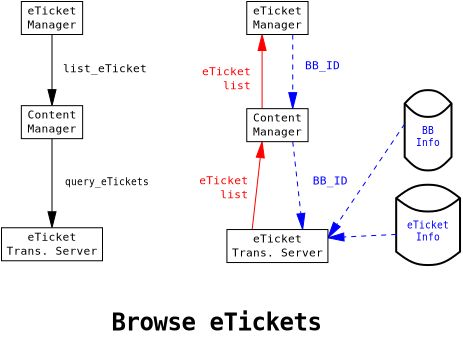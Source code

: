 <?xml version="1.0"?>
<dia:diagram xmlns:dia="http://www.lysator.liu.se/~alla/dia/">
  <dia:layer name="Background" visible="true">
    <dia:object type="Standard - Text" version="0" id="O0">
      <dia:attribute name="obj_pos">
        <dia:point val="7.762,12.462"/>
      </dia:attribute>
      <dia:attribute name="obj_bb">
        <dia:rectangle val="2.196,11.243;13.328,12.743"/>
      </dia:attribute>
      <dia:attribute name="text">
        <dia:composite type="text">
          <dia:attribute name="string">
            <dia:string>#Browse eTickets#</dia:string>
          </dia:attribute>
          <dia:attribute name="font">
            <dia:font name="Courier-Bold"/>
          </dia:attribute>
          <dia:attribute name="height">
            <dia:real val="1.5"/>
          </dia:attribute>
          <dia:attribute name="pos">
            <dia:point val="7.762,12.462"/>
          </dia:attribute>
          <dia:attribute name="color">
            <dia:color val="#000000"/>
          </dia:attribute>
          <dia:attribute name="alignment">
            <dia:enum val="1"/>
          </dia:attribute>
        </dia:composite>
      </dia:attribute>
    </dia:object>
    <dia:group>
      <dia:object type="Standard - Line" version="0" id="O1">
        <dia:attribute name="obj_pos">
          <dia:point val="-0.631,2.875"/>
        </dia:attribute>
        <dia:attribute name="obj_bb">
          <dia:rectangle val="-1.032,2.875;-0.231,7.33"/>
        </dia:attribute>
        <dia:attribute name="conn_endpoints">
          <dia:point val="-0.631,2.875"/>
          <dia:point val="-0.631,7.33"/>
        </dia:attribute>
        <dia:attribute name="numcp">
          <dia:int val="1"/>
        </dia:attribute>
        <dia:attribute name="line_width">
          <dia:real val="0"/>
        </dia:attribute>
        <dia:attribute name="end_arrow">
          <dia:enum val="3"/>
        </dia:attribute>
        <dia:attribute name="end_arrow_length">
          <dia:real val="0.8"/>
        </dia:attribute>
        <dia:attribute name="end_arrow_width">
          <dia:real val="0.4"/>
        </dia:attribute>
        <dia:connections>
          <dia:connection handle="0" to="O5" connection="13"/>
          <dia:connection handle="1" to="O6" connection="2"/>
        </dia:connections>
      </dia:object>
      <dia:object type="Standard - Text" version="0" id="O2">
        <dia:attribute name="obj_pos">
          <dia:point val="0.022,5.208"/>
        </dia:attribute>
        <dia:attribute name="obj_bb">
          <dia:rectangle val="0.022,4.662;4.491,5.262"/>
        </dia:attribute>
        <dia:attribute name="text">
          <dia:composite type="text">
            <dia:attribute name="string">
              <dia:string>#query_eTickets#</dia:string>
            </dia:attribute>
            <dia:attribute name="font">
              <dia:font name="Courier"/>
            </dia:attribute>
            <dia:attribute name="height">
              <dia:real val="0.6"/>
            </dia:attribute>
            <dia:attribute name="pos">
              <dia:point val="0.022,5.208"/>
            </dia:attribute>
            <dia:attribute name="color">
              <dia:color val="#000000"/>
            </dia:attribute>
            <dia:attribute name="alignment">
              <dia:enum val="0"/>
            </dia:attribute>
          </dia:composite>
        </dia:attribute>
      </dia:object>
      <dia:object type="Standard - Text" version="0" id="O3">
        <dia:attribute name="obj_pos">
          <dia:point val="-0.078,-0.442"/>
        </dia:attribute>
        <dia:attribute name="obj_bb">
          <dia:rectangle val="-0.078,-1.063;4.391,-0.363"/>
        </dia:attribute>
        <dia:attribute name="text">
          <dia:composite type="text">
            <dia:attribute name="string">
              <dia:string>#list_eTicket#</dia:string>
            </dia:attribute>
            <dia:attribute name="font">
              <dia:font name="Courier"/>
            </dia:attribute>
            <dia:attribute name="height">
              <dia:real val="0.7"/>
            </dia:attribute>
            <dia:attribute name="pos">
              <dia:point val="-0.078,-0.442"/>
            </dia:attribute>
            <dia:attribute name="color">
              <dia:color val="#000000"/>
            </dia:attribute>
            <dia:attribute name="alignment">
              <dia:enum val="0"/>
            </dia:attribute>
          </dia:composite>
        </dia:attribute>
      </dia:object>
      <dia:object type="Standard - Line" version="0" id="O4">
        <dia:attribute name="obj_pos">
          <dia:point val="-0.631,-2.333"/>
        </dia:attribute>
        <dia:attribute name="obj_bb">
          <dia:rectangle val="-1.032,-2.333;-0.231,1.225"/>
        </dia:attribute>
        <dia:attribute name="conn_endpoints">
          <dia:point val="-0.631,-2.333"/>
          <dia:point val="-0.631,1.225"/>
        </dia:attribute>
        <dia:attribute name="numcp">
          <dia:int val="1"/>
        </dia:attribute>
        <dia:attribute name="line_width">
          <dia:real val="0"/>
        </dia:attribute>
        <dia:attribute name="end_arrow">
          <dia:enum val="3"/>
        </dia:attribute>
        <dia:attribute name="end_arrow_length">
          <dia:real val="0.8"/>
        </dia:attribute>
        <dia:attribute name="end_arrow_width">
          <dia:real val="0.4"/>
        </dia:attribute>
        <dia:connections>
          <dia:connection handle="0" to="O7" connection="13"/>
          <dia:connection handle="1" to="O5" connection="2"/>
        </dia:connections>
      </dia:object>
      <dia:object type="Flowchart - Box" version="0" id="O5">
        <dia:attribute name="obj_pos">
          <dia:point val="-2.164,1.225"/>
        </dia:attribute>
        <dia:attribute name="obj_bb">
          <dia:rectangle val="-2.189,1.2;0.926,2.9"/>
        </dia:attribute>
        <dia:attribute name="elem_corner">
          <dia:point val="-2.164,1.225"/>
        </dia:attribute>
        <dia:attribute name="elem_width">
          <dia:real val="3.065"/>
        </dia:attribute>
        <dia:attribute name="elem_height">
          <dia:real val="1.65"/>
        </dia:attribute>
        <dia:attribute name="border_width">
          <dia:real val="0.05"/>
        </dia:attribute>
        <dia:attribute name="show_background">
          <dia:boolean val="true"/>
        </dia:attribute>
        <dia:attribute name="padding">
          <dia:real val="0.1"/>
        </dia:attribute>
        <dia:attribute name="text">
          <dia:composite type="text">
            <dia:attribute name="string">
              <dia:string>#Content
Manager#</dia:string>
            </dia:attribute>
            <dia:attribute name="font">
              <dia:font name="Courier"/>
            </dia:attribute>
            <dia:attribute name="height">
              <dia:real val="0.7"/>
            </dia:attribute>
            <dia:attribute name="pos">
              <dia:point val="-0.631,1.97"/>
            </dia:attribute>
            <dia:attribute name="color">
              <dia:color val="#000000"/>
            </dia:attribute>
            <dia:attribute name="alignment">
              <dia:enum val="1"/>
            </dia:attribute>
          </dia:composite>
        </dia:attribute>
      </dia:object>
      <dia:object type="Flowchart - Box" version="0" id="O6">
        <dia:attribute name="obj_pos">
          <dia:point val="-3.156,7.33"/>
        </dia:attribute>
        <dia:attribute name="obj_bb">
          <dia:rectangle val="-3.181,7.305;1.918,9.005"/>
        </dia:attribute>
        <dia:attribute name="elem_corner">
          <dia:point val="-3.156,7.33"/>
        </dia:attribute>
        <dia:attribute name="elem_width">
          <dia:real val="5.05"/>
        </dia:attribute>
        <dia:attribute name="elem_height">
          <dia:real val="1.65"/>
        </dia:attribute>
        <dia:attribute name="border_width">
          <dia:real val="0.05"/>
        </dia:attribute>
        <dia:attribute name="show_background">
          <dia:boolean val="true"/>
        </dia:attribute>
        <dia:attribute name="padding">
          <dia:real val="0.1"/>
        </dia:attribute>
        <dia:attribute name="text">
          <dia:composite type="text">
            <dia:attribute name="string">
              <dia:string>#eTicket
Trans. Server#</dia:string>
            </dia:attribute>
            <dia:attribute name="font">
              <dia:font name="Courier"/>
            </dia:attribute>
            <dia:attribute name="height">
              <dia:real val="0.7"/>
            </dia:attribute>
            <dia:attribute name="pos">
              <dia:point val="-0.631,8.075"/>
            </dia:attribute>
            <dia:attribute name="color">
              <dia:color val="#000000"/>
            </dia:attribute>
            <dia:attribute name="alignment">
              <dia:enum val="1"/>
            </dia:attribute>
          </dia:composite>
        </dia:attribute>
      </dia:object>
      <dia:object type="Flowchart - Box" version="0" id="O7">
        <dia:attribute name="obj_pos">
          <dia:point val="-2.164,-3.983"/>
        </dia:attribute>
        <dia:attribute name="obj_bb">
          <dia:rectangle val="-2.189,-4.008;0.926,-2.308"/>
        </dia:attribute>
        <dia:attribute name="elem_corner">
          <dia:point val="-2.164,-3.983"/>
        </dia:attribute>
        <dia:attribute name="elem_width">
          <dia:real val="3.065"/>
        </dia:attribute>
        <dia:attribute name="elem_height">
          <dia:real val="1.65"/>
        </dia:attribute>
        <dia:attribute name="border_width">
          <dia:real val="0.05"/>
        </dia:attribute>
        <dia:attribute name="show_background">
          <dia:boolean val="true"/>
        </dia:attribute>
        <dia:attribute name="padding">
          <dia:real val="0.1"/>
        </dia:attribute>
        <dia:attribute name="text">
          <dia:composite type="text">
            <dia:attribute name="string">
              <dia:string>#eTicket
Manager#</dia:string>
            </dia:attribute>
            <dia:attribute name="font">
              <dia:font name="Courier"/>
            </dia:attribute>
            <dia:attribute name="height">
              <dia:real val="0.7"/>
            </dia:attribute>
            <dia:attribute name="pos">
              <dia:point val="-0.631,-3.238"/>
            </dia:attribute>
            <dia:attribute name="color">
              <dia:color val="#000000"/>
            </dia:attribute>
            <dia:attribute name="alignment">
              <dia:enum val="1"/>
            </dia:attribute>
          </dia:composite>
        </dia:attribute>
      </dia:object>
    </dia:group>
    <dia:group>
      <dia:object type="Standard - Line" version="0" id="O8">
        <dia:attribute name="obj_pos">
          <dia:point val="11.406,3.025"/>
        </dia:attribute>
        <dia:attribute name="obj_bb">
          <dia:rectangle val="11.406,3.025;12.3,7.464"/>
        </dia:attribute>
        <dia:attribute name="conn_endpoints">
          <dia:point val="11.406,3.025"/>
          <dia:point val="11.902,7.419"/>
        </dia:attribute>
        <dia:attribute name="numcp">
          <dia:int val="1"/>
        </dia:attribute>
        <dia:attribute name="line_color">
          <dia:color val="#0000ff"/>
        </dia:attribute>
        <dia:attribute name="line_width">
          <dia:real val="0"/>
        </dia:attribute>
        <dia:attribute name="line_style">
          <dia:enum val="1"/>
        </dia:attribute>
        <dia:attribute name="end_arrow">
          <dia:enum val="3"/>
        </dia:attribute>
        <dia:attribute name="end_arrow_length">
          <dia:real val="0.8"/>
        </dia:attribute>
        <dia:attribute name="end_arrow_width">
          <dia:real val="0.4"/>
        </dia:attribute>
        <dia:attribute name="dashlength">
          <dia:real val="0.25"/>
        </dia:attribute>
        <dia:connections>
          <dia:connection handle="0" to="O18" connection="14"/>
          <dia:connection handle="1" to="O19" connection="3"/>
        </dia:connections>
      </dia:object>
      <dia:object type="Standard - Text" version="0" id="O9">
        <dia:attribute name="obj_pos">
          <dia:point val="12.412,5.162"/>
        </dia:attribute>
        <dia:attribute name="obj_bb">
          <dia:rectangle val="12.412,4.542;14.566,5.242"/>
        </dia:attribute>
        <dia:attribute name="text">
          <dia:composite type="text">
            <dia:attribute name="string">
              <dia:string>#BB_ID#</dia:string>
            </dia:attribute>
            <dia:attribute name="font">
              <dia:font name="Courier"/>
            </dia:attribute>
            <dia:attribute name="height">
              <dia:real val="0.7"/>
            </dia:attribute>
            <dia:attribute name="pos">
              <dia:point val="12.412,5.162"/>
            </dia:attribute>
            <dia:attribute name="color">
              <dia:color val="#0000ff"/>
            </dia:attribute>
            <dia:attribute name="alignment">
              <dia:enum val="0"/>
            </dia:attribute>
          </dia:composite>
        </dia:attribute>
      </dia:object>
      <dia:object type="Standard - Line" version="0" id="O10">
        <dia:attribute name="obj_pos">
          <dia:point val="9.377,7.419"/>
        </dia:attribute>
        <dia:attribute name="obj_bb">
          <dia:rectangle val="9.377,2.98;10.271,7.419"/>
        </dia:attribute>
        <dia:attribute name="conn_endpoints">
          <dia:point val="9.377,7.419"/>
          <dia:point val="9.873,3.025"/>
        </dia:attribute>
        <dia:attribute name="numcp">
          <dia:int val="1"/>
        </dia:attribute>
        <dia:attribute name="line_color">
          <dia:color val="#ff0000"/>
        </dia:attribute>
        <dia:attribute name="line_width">
          <dia:real val="0"/>
        </dia:attribute>
        <dia:attribute name="end_arrow">
          <dia:enum val="3"/>
        </dia:attribute>
        <dia:attribute name="end_arrow_length">
          <dia:real val="0.8"/>
        </dia:attribute>
        <dia:attribute name="end_arrow_width">
          <dia:real val="0.4"/>
        </dia:attribute>
        <dia:connections>
          <dia:connection handle="0" to="O19" connection="1"/>
          <dia:connection handle="1" to="O18" connection="12"/>
        </dia:connections>
      </dia:object>
      <dia:object type="Flowchart - Magnetic Disk" version="0" id="O11">
        <dia:attribute name="obj_pos">
          <dia:point val="16.578,5.28"/>
        </dia:attribute>
        <dia:attribute name="obj_bb">
          <dia:rectangle val="16.578,5.28;19.77,9.094"/>
        </dia:attribute>
        <dia:attribute name="elem_corner">
          <dia:point val="16.578,5.28"/>
        </dia:attribute>
        <dia:attribute name="elem_width">
          <dia:real val="3.192"/>
        </dia:attribute>
        <dia:attribute name="elem_height">
          <dia:real val="3.814"/>
        </dia:attribute>
        <dia:attribute name="border_width">
          <dia:real val="0"/>
        </dia:attribute>
        <dia:attribute name="border_color">
          <dia:color val="#0000ff"/>
        </dia:attribute>
        <dia:attribute name="show_background">
          <dia:boolean val="true"/>
        </dia:attribute>
        <dia:attribute name="flip_horizontal">
          <dia:boolean val="false"/>
        </dia:attribute>
        <dia:attribute name="flip_vertical">
          <dia:boolean val="false"/>
        </dia:attribute>
        <dia:attribute name="padding">
          <dia:real val="0.354"/>
        </dia:attribute>
        <dia:attribute name="text">
          <dia:composite type="text">
            <dia:attribute name="string">
              <dia:string>#eTicket
Info#</dia:string>
            </dia:attribute>
            <dia:attribute name="font">
              <dia:font name="Courier"/>
            </dia:attribute>
            <dia:attribute name="height">
              <dia:real val="0.6"/>
            </dia:attribute>
            <dia:attribute name="pos">
              <dia:point val="18.174,7.451"/>
            </dia:attribute>
            <dia:attribute name="color">
              <dia:color val="#0000ff"/>
            </dia:attribute>
            <dia:attribute name="alignment">
              <dia:enum val="1"/>
            </dia:attribute>
          </dia:composite>
        </dia:attribute>
      </dia:object>
      <dia:object type="Standard - Line" version="0" id="O12">
        <dia:attribute name="obj_pos">
          <dia:point val="16.578,7.664"/>
        </dia:attribute>
        <dia:attribute name="obj_bb">
          <dia:rectangle val="13.145,7.432;16.578,8.231"/>
        </dia:attribute>
        <dia:attribute name="conn_endpoints">
          <dia:point val="16.578,7.664"/>
          <dia:point val="13.165,7.832"/>
        </dia:attribute>
        <dia:attribute name="numcp">
          <dia:int val="1"/>
        </dia:attribute>
        <dia:attribute name="line_color">
          <dia:color val="#0000ff"/>
        </dia:attribute>
        <dia:attribute name="line_width">
          <dia:real val="0"/>
        </dia:attribute>
        <dia:attribute name="line_style">
          <dia:enum val="1"/>
        </dia:attribute>
        <dia:attribute name="end_arrow">
          <dia:enum val="3"/>
        </dia:attribute>
        <dia:attribute name="end_arrow_length">
          <dia:real val="0.8"/>
        </dia:attribute>
        <dia:attribute name="end_arrow_width">
          <dia:real val="0.4"/>
        </dia:attribute>
        <dia:attribute name="dashlength">
          <dia:real val="0.25"/>
        </dia:attribute>
        <dia:connections>
          <dia:connection handle="0" to="O11" connection="6"/>
          <dia:connection handle="1" to="O19" connection="6"/>
        </dia:connections>
      </dia:object>
      <dia:object type="Standard - Line" version="0" id="O13">
        <dia:attribute name="obj_pos">
          <dia:point val="11.406,-2.333"/>
        </dia:attribute>
        <dia:attribute name="obj_bb">
          <dia:rectangle val="11.006,-2.333;11.806,1.375"/>
        </dia:attribute>
        <dia:attribute name="conn_endpoints">
          <dia:point val="11.406,-2.333"/>
          <dia:point val="11.406,1.375"/>
        </dia:attribute>
        <dia:attribute name="numcp">
          <dia:int val="1"/>
        </dia:attribute>
        <dia:attribute name="line_color">
          <dia:color val="#0000ff"/>
        </dia:attribute>
        <dia:attribute name="line_width">
          <dia:real val="0"/>
        </dia:attribute>
        <dia:attribute name="line_style">
          <dia:enum val="1"/>
        </dia:attribute>
        <dia:attribute name="end_arrow">
          <dia:enum val="3"/>
        </dia:attribute>
        <dia:attribute name="end_arrow_length">
          <dia:real val="0.8"/>
        </dia:attribute>
        <dia:attribute name="end_arrow_width">
          <dia:real val="0.4"/>
        </dia:attribute>
        <dia:attribute name="dashlength">
          <dia:real val="0.25"/>
        </dia:attribute>
        <dia:connections>
          <dia:connection handle="0" to="O20" connection="14"/>
          <dia:connection handle="1" to="O18" connection="3"/>
        </dia:connections>
      </dia:object>
      <dia:object type="Standard - Line" version="0" id="O14">
        <dia:attribute name="obj_pos">
          <dia:point val="9.873,1.375"/>
        </dia:attribute>
        <dia:attribute name="obj_bb">
          <dia:rectangle val="9.473,-2.333;10.273,1.375"/>
        </dia:attribute>
        <dia:attribute name="conn_endpoints">
          <dia:point val="9.873,1.375"/>
          <dia:point val="9.873,-2.333"/>
        </dia:attribute>
        <dia:attribute name="numcp">
          <dia:int val="1"/>
        </dia:attribute>
        <dia:attribute name="line_color">
          <dia:color val="#ff0000"/>
        </dia:attribute>
        <dia:attribute name="line_width">
          <dia:real val="0"/>
        </dia:attribute>
        <dia:attribute name="end_arrow">
          <dia:enum val="3"/>
        </dia:attribute>
        <dia:attribute name="end_arrow_length">
          <dia:real val="0.8"/>
        </dia:attribute>
        <dia:attribute name="end_arrow_width">
          <dia:real val="0.4"/>
        </dia:attribute>
        <dia:connections>
          <dia:connection handle="0" to="O18" connection="1"/>
          <dia:connection handle="1" to="O20" connection="12"/>
        </dia:connections>
      </dia:object>
      <dia:object type="Standard - Text" version="0" id="O15">
        <dia:attribute name="obj_pos">
          <dia:point val="9.175,5.152"/>
        </dia:attribute>
        <dia:attribute name="obj_bb">
          <dia:rectangle val="6.36,4.532;9.175,5.932"/>
        </dia:attribute>
        <dia:attribute name="text">
          <dia:composite type="text">
            <dia:attribute name="string">
              <dia:string>#eTicket
list#</dia:string>
            </dia:attribute>
            <dia:attribute name="font">
              <dia:font name="Courier"/>
            </dia:attribute>
            <dia:attribute name="height">
              <dia:real val="0.7"/>
            </dia:attribute>
            <dia:attribute name="pos">
              <dia:point val="9.175,5.152"/>
            </dia:attribute>
            <dia:attribute name="color">
              <dia:color val="#ff0000"/>
            </dia:attribute>
            <dia:attribute name="alignment">
              <dia:enum val="2"/>
            </dia:attribute>
          </dia:composite>
        </dia:attribute>
      </dia:object>
      <dia:object type="Flowchart - Magnetic Disk" version="0" id="O16">
        <dia:attribute name="obj_pos">
          <dia:point val="17.003,0.549"/>
        </dia:attribute>
        <dia:attribute name="obj_bb">
          <dia:rectangle val="17.003,0.549;19.345,4.363"/>
        </dia:attribute>
        <dia:attribute name="elem_corner">
          <dia:point val="17.003,0.549"/>
        </dia:attribute>
        <dia:attribute name="elem_width">
          <dia:real val="2.341"/>
        </dia:attribute>
        <dia:attribute name="elem_height">
          <dia:real val="3.814"/>
        </dia:attribute>
        <dia:attribute name="border_width">
          <dia:real val="0"/>
        </dia:attribute>
        <dia:attribute name="border_color">
          <dia:color val="#0000ff"/>
        </dia:attribute>
        <dia:attribute name="show_background">
          <dia:boolean val="true"/>
        </dia:attribute>
        <dia:attribute name="flip_horizontal">
          <dia:boolean val="false"/>
        </dia:attribute>
        <dia:attribute name="flip_vertical">
          <dia:boolean val="false"/>
        </dia:attribute>
        <dia:attribute name="padding">
          <dia:real val="0.354"/>
        </dia:attribute>
        <dia:attribute name="text">
          <dia:composite type="text">
            <dia:attribute name="string">
              <dia:string>#BB
Info#</dia:string>
            </dia:attribute>
            <dia:attribute name="font">
              <dia:font name="Courier"/>
            </dia:attribute>
            <dia:attribute name="height">
              <dia:real val="0.6"/>
            </dia:attribute>
            <dia:attribute name="pos">
              <dia:point val="18.174,2.719"/>
            </dia:attribute>
            <dia:attribute name="color">
              <dia:color val="#0000ff"/>
            </dia:attribute>
            <dia:attribute name="alignment">
              <dia:enum val="1"/>
            </dia:attribute>
          </dia:composite>
        </dia:attribute>
      </dia:object>
      <dia:object type="Standard - Line" version="0" id="O17">
        <dia:attribute name="obj_pos">
          <dia:point val="17.003,2.138"/>
        </dia:attribute>
        <dia:attribute name="obj_bb">
          <dia:rectangle val="12.833,2.138;17.003,8.055"/>
        </dia:attribute>
        <dia:attribute name="conn_endpoints">
          <dia:point val="17.003,2.138"/>
          <dia:point val="13.165,7.832"/>
        </dia:attribute>
        <dia:attribute name="numcp">
          <dia:int val="1"/>
        </dia:attribute>
        <dia:attribute name="line_color">
          <dia:color val="#0000ff"/>
        </dia:attribute>
        <dia:attribute name="line_width">
          <dia:real val="0"/>
        </dia:attribute>
        <dia:attribute name="line_style">
          <dia:enum val="1"/>
        </dia:attribute>
        <dia:attribute name="end_arrow">
          <dia:enum val="3"/>
        </dia:attribute>
        <dia:attribute name="end_arrow_length">
          <dia:real val="0.8"/>
        </dia:attribute>
        <dia:attribute name="end_arrow_width">
          <dia:real val="0.4"/>
        </dia:attribute>
        <dia:attribute name="dashlength">
          <dia:real val="0.25"/>
        </dia:attribute>
        <dia:connections>
          <dia:connection handle="0" to="O16" connection="7"/>
          <dia:connection handle="1" to="O19" connection="6"/>
        </dia:connections>
      </dia:object>
      <dia:object type="Flowchart - Box" version="0" id="O18">
        <dia:attribute name="obj_pos">
          <dia:point val="9.107,1.375"/>
        </dia:attribute>
        <dia:attribute name="obj_bb">
          <dia:rectangle val="9.082,1.35;12.197,3.05"/>
        </dia:attribute>
        <dia:attribute name="elem_corner">
          <dia:point val="9.107,1.375"/>
        </dia:attribute>
        <dia:attribute name="elem_width">
          <dia:real val="3.065"/>
        </dia:attribute>
        <dia:attribute name="elem_height">
          <dia:real val="1.65"/>
        </dia:attribute>
        <dia:attribute name="border_width">
          <dia:real val="0.05"/>
        </dia:attribute>
        <dia:attribute name="show_background">
          <dia:boolean val="true"/>
        </dia:attribute>
        <dia:attribute name="padding">
          <dia:real val="0.1"/>
        </dia:attribute>
        <dia:attribute name="text">
          <dia:composite type="text">
            <dia:attribute name="string">
              <dia:string>#Content
Manager#</dia:string>
            </dia:attribute>
            <dia:attribute name="font">
              <dia:font name="Courier"/>
            </dia:attribute>
            <dia:attribute name="height">
              <dia:real val="0.7"/>
            </dia:attribute>
            <dia:attribute name="pos">
              <dia:point val="10.64,2.12"/>
            </dia:attribute>
            <dia:attribute name="color">
              <dia:color val="#000000"/>
            </dia:attribute>
            <dia:attribute name="alignment">
              <dia:enum val="1"/>
            </dia:attribute>
          </dia:composite>
        </dia:attribute>
      </dia:object>
      <dia:object type="Flowchart - Box" version="0" id="O19">
        <dia:attribute name="obj_pos">
          <dia:point val="8.115,7.419"/>
        </dia:attribute>
        <dia:attribute name="obj_bb">
          <dia:rectangle val="8.09,7.394;13.19,9.094"/>
        </dia:attribute>
        <dia:attribute name="elem_corner">
          <dia:point val="8.115,7.419"/>
        </dia:attribute>
        <dia:attribute name="elem_width">
          <dia:real val="5.05"/>
        </dia:attribute>
        <dia:attribute name="elem_height">
          <dia:real val="1.65"/>
        </dia:attribute>
        <dia:attribute name="border_width">
          <dia:real val="0.05"/>
        </dia:attribute>
        <dia:attribute name="show_background">
          <dia:boolean val="true"/>
        </dia:attribute>
        <dia:attribute name="padding">
          <dia:real val="0.1"/>
        </dia:attribute>
        <dia:attribute name="text">
          <dia:composite type="text">
            <dia:attribute name="string">
              <dia:string>#eTicket
Trans. Server#</dia:string>
            </dia:attribute>
            <dia:attribute name="font">
              <dia:font name="Courier"/>
            </dia:attribute>
            <dia:attribute name="height">
              <dia:real val="0.7"/>
            </dia:attribute>
            <dia:attribute name="pos">
              <dia:point val="10.64,8.165"/>
            </dia:attribute>
            <dia:attribute name="color">
              <dia:color val="#000000"/>
            </dia:attribute>
            <dia:attribute name="alignment">
              <dia:enum val="1"/>
            </dia:attribute>
          </dia:composite>
        </dia:attribute>
      </dia:object>
      <dia:object type="Flowchart - Box" version="0" id="O20">
        <dia:attribute name="obj_pos">
          <dia:point val="9.107,-3.983"/>
        </dia:attribute>
        <dia:attribute name="obj_bb">
          <dia:rectangle val="9.082,-4.008;12.197,-2.308"/>
        </dia:attribute>
        <dia:attribute name="elem_corner">
          <dia:point val="9.107,-3.983"/>
        </dia:attribute>
        <dia:attribute name="elem_width">
          <dia:real val="3.065"/>
        </dia:attribute>
        <dia:attribute name="elem_height">
          <dia:real val="1.65"/>
        </dia:attribute>
        <dia:attribute name="border_width">
          <dia:real val="0.05"/>
        </dia:attribute>
        <dia:attribute name="show_background">
          <dia:boolean val="true"/>
        </dia:attribute>
        <dia:attribute name="padding">
          <dia:real val="0.1"/>
        </dia:attribute>
        <dia:attribute name="text">
          <dia:composite type="text">
            <dia:attribute name="string">
              <dia:string>#eTicket
Manager#</dia:string>
            </dia:attribute>
            <dia:attribute name="font">
              <dia:font name="Courier"/>
            </dia:attribute>
            <dia:attribute name="height">
              <dia:real val="0.7"/>
            </dia:attribute>
            <dia:attribute name="pos">
              <dia:point val="10.64,-3.238"/>
            </dia:attribute>
            <dia:attribute name="color">
              <dia:color val="#000000"/>
            </dia:attribute>
            <dia:attribute name="alignment">
              <dia:enum val="1"/>
            </dia:attribute>
          </dia:composite>
        </dia:attribute>
      </dia:object>
      <dia:object type="Standard - Text" version="0" id="O21">
        <dia:attribute name="obj_pos">
          <dia:point val="12.022,-0.592"/>
        </dia:attribute>
        <dia:attribute name="obj_bb">
          <dia:rectangle val="11.972,-1.213;14.176,-0.513"/>
        </dia:attribute>
        <dia:attribute name="text">
          <dia:composite type="text">
            <dia:attribute name="string">
              <dia:string>#BB_ID#</dia:string>
            </dia:attribute>
            <dia:attribute name="font">
              <dia:font name="Courier"/>
            </dia:attribute>
            <dia:attribute name="height">
              <dia:real val="0.7"/>
            </dia:attribute>
            <dia:attribute name="pos">
              <dia:point val="12.022,-0.592"/>
            </dia:attribute>
            <dia:attribute name="color">
              <dia:color val="#0000ff"/>
            </dia:attribute>
            <dia:attribute name="alignment">
              <dia:enum val="0"/>
            </dia:attribute>
          </dia:composite>
        </dia:attribute>
      </dia:object>
      <dia:object type="Standard - Text" version="0" id="O22">
        <dia:attribute name="obj_pos">
          <dia:point val="9.322,-0.292"/>
        </dia:attribute>
        <dia:attribute name="obj_bb">
          <dia:rectangle val="6.457,-0.913;9.322,0.487"/>
        </dia:attribute>
        <dia:attribute name="text">
          <dia:composite type="text">
            <dia:attribute name="string">
              <dia:string>#eTicket
list#</dia:string>
            </dia:attribute>
            <dia:attribute name="font">
              <dia:font name="Courier"/>
            </dia:attribute>
            <dia:attribute name="height">
              <dia:real val="0.7"/>
            </dia:attribute>
            <dia:attribute name="pos">
              <dia:point val="9.322,-0.292"/>
            </dia:attribute>
            <dia:attribute name="color">
              <dia:color val="#ff0000"/>
            </dia:attribute>
            <dia:attribute name="alignment">
              <dia:enum val="2"/>
            </dia:attribute>
          </dia:composite>
        </dia:attribute>
      </dia:object>
    </dia:group>
  </dia:layer>
</dia:diagram>
